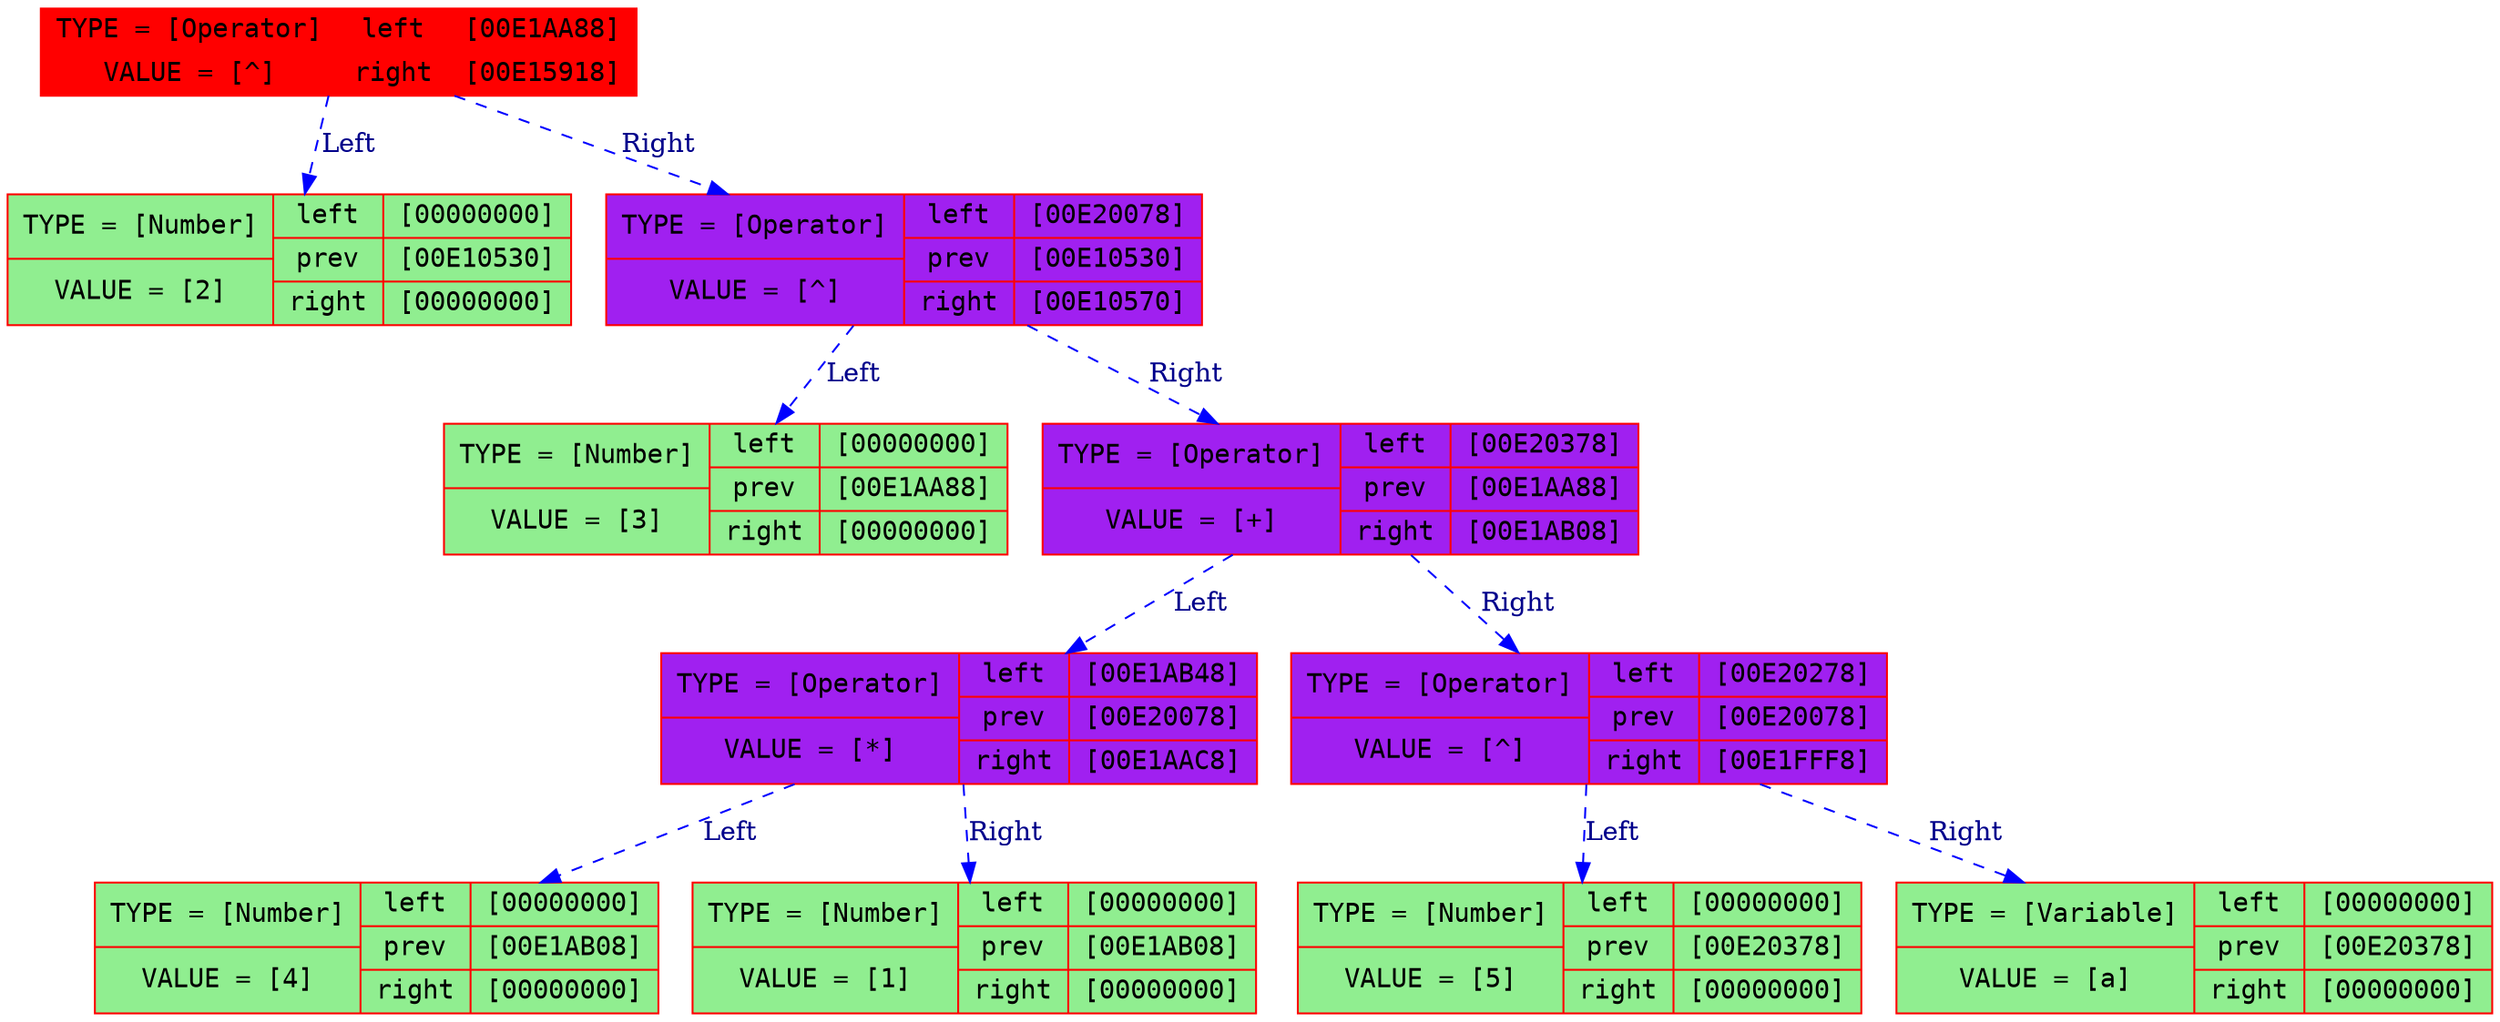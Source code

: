 digraph differenciator {
node [color = Red, fontname = Courier, style = filled, shape=record, fillcolor = purple]
edge [color = Blue, style=dashed]
"00E15918" [label = "{<f0> TYPE = [Number] | VALUE = [2]}| {<f1> left| <here> prev| right}| {<f2> [00000000]| [00E10530]| [00000000]}",style = filled, fillcolor = lightgreen] 
"00E10530" -> "00E15918" [label="Left", fontcolor=darkblue]
"00E10570" [label = "{<f0> TYPE = [Number] | VALUE = [3]}| {<f1> left| <here> prev| right}| {<f2> [00000000]| [00E1AA88]| [00000000]}",style = filled, fillcolor = lightgreen] 
"00E1AA88" -> "00E10570" [label="Left", fontcolor=darkblue]
"00E1AAC8" [label = "{<f0> TYPE = [Number] | VALUE = [4]}| {<f1> left| <here> prev| right}| {<f2> [00000000]| [00E1AB08]| [00000000]}",style = filled, fillcolor = lightgreen] 
"00E1AB08" -> "00E1AAC8" [label="Left", fontcolor=darkblue]
"00E1AB48" [label = "{<f0> TYPE = [Number] | VALUE = [1]}| {<f1> left| <here> prev| right}| {<f2> [00000000]| [00E1AB08]| [00000000]}",style = filled, fillcolor = lightgreen] 
"00E1AB08" -> "00E1AB48" [label="Right", fontcolor=darkblue]
"00E1AB08" [label = "{<f0> TYPE = [Operator] | VALUE = [*]}| {<f1> left| <here> prev| right}| {<f2> [00E1AB48]| [00E20078]| [00E1AAC8]}",style = filled, fillcolor = purple] 
"00E20078" -> "00E1AB08" [label="Left", fontcolor=darkblue]
"00E1FFF8" [label = "{<f0> TYPE = [Number] | VALUE = [5]}| {<f1> left| <here> prev| right}| {<f2> [00000000]| [00E20378]| [00000000]}",style = filled, fillcolor = lightgreen] 
"00E20378" -> "00E1FFF8" [label="Left", fontcolor=darkblue]
"00E20278" [label = "{<f0> TYPE = [Variable] | VALUE = [a]}| {<f1> left| <here> prev| right}| {<f2> [00000000]| [00E20378]| [00000000]}",style = filled, fillcolor = lightgreen] 
"00E20378" -> "00E20278" [label="Right", fontcolor=darkblue]
"00E20378" [label = "{<f0> TYPE = [Operator] | VALUE = [^]}| {<f1> left| <here> prev| right}| {<f2> [00E20278]| [00E20078]| [00E1FFF8]}",style = filled, fillcolor = purple] 
"00E20078" -> "00E20378" [label="Right", fontcolor=darkblue]
"00E20078" [label = "{<f0> TYPE = [Operator] | VALUE = [+]}| {<f1> left| <here> prev| right}| {<f2> [00E20378]| [00E1AA88]| [00E1AB08]}",style = filled, fillcolor = purple] 
"00E1AA88" -> "00E20078" [label="Right", fontcolor=darkblue]
"00E1AA88" [label = "{<f0> TYPE = [Operator] | VALUE = [^]}| {<f1> left| <here> prev| right}| {<f2> [00E20078]| [00E10530]| [00E10570]}",style = filled, fillcolor = purple] 
"00E10530" -> "00E1AA88" [label="Right", fontcolor=darkblue]
"00E10530" [label = "{<f0> TYPE = [Operator] | VALUE = [^]}| {<f1> left| right}| {<f2> [00E1AA88]| [00E15918]}",style = filled, fillcolor = red] 
}
